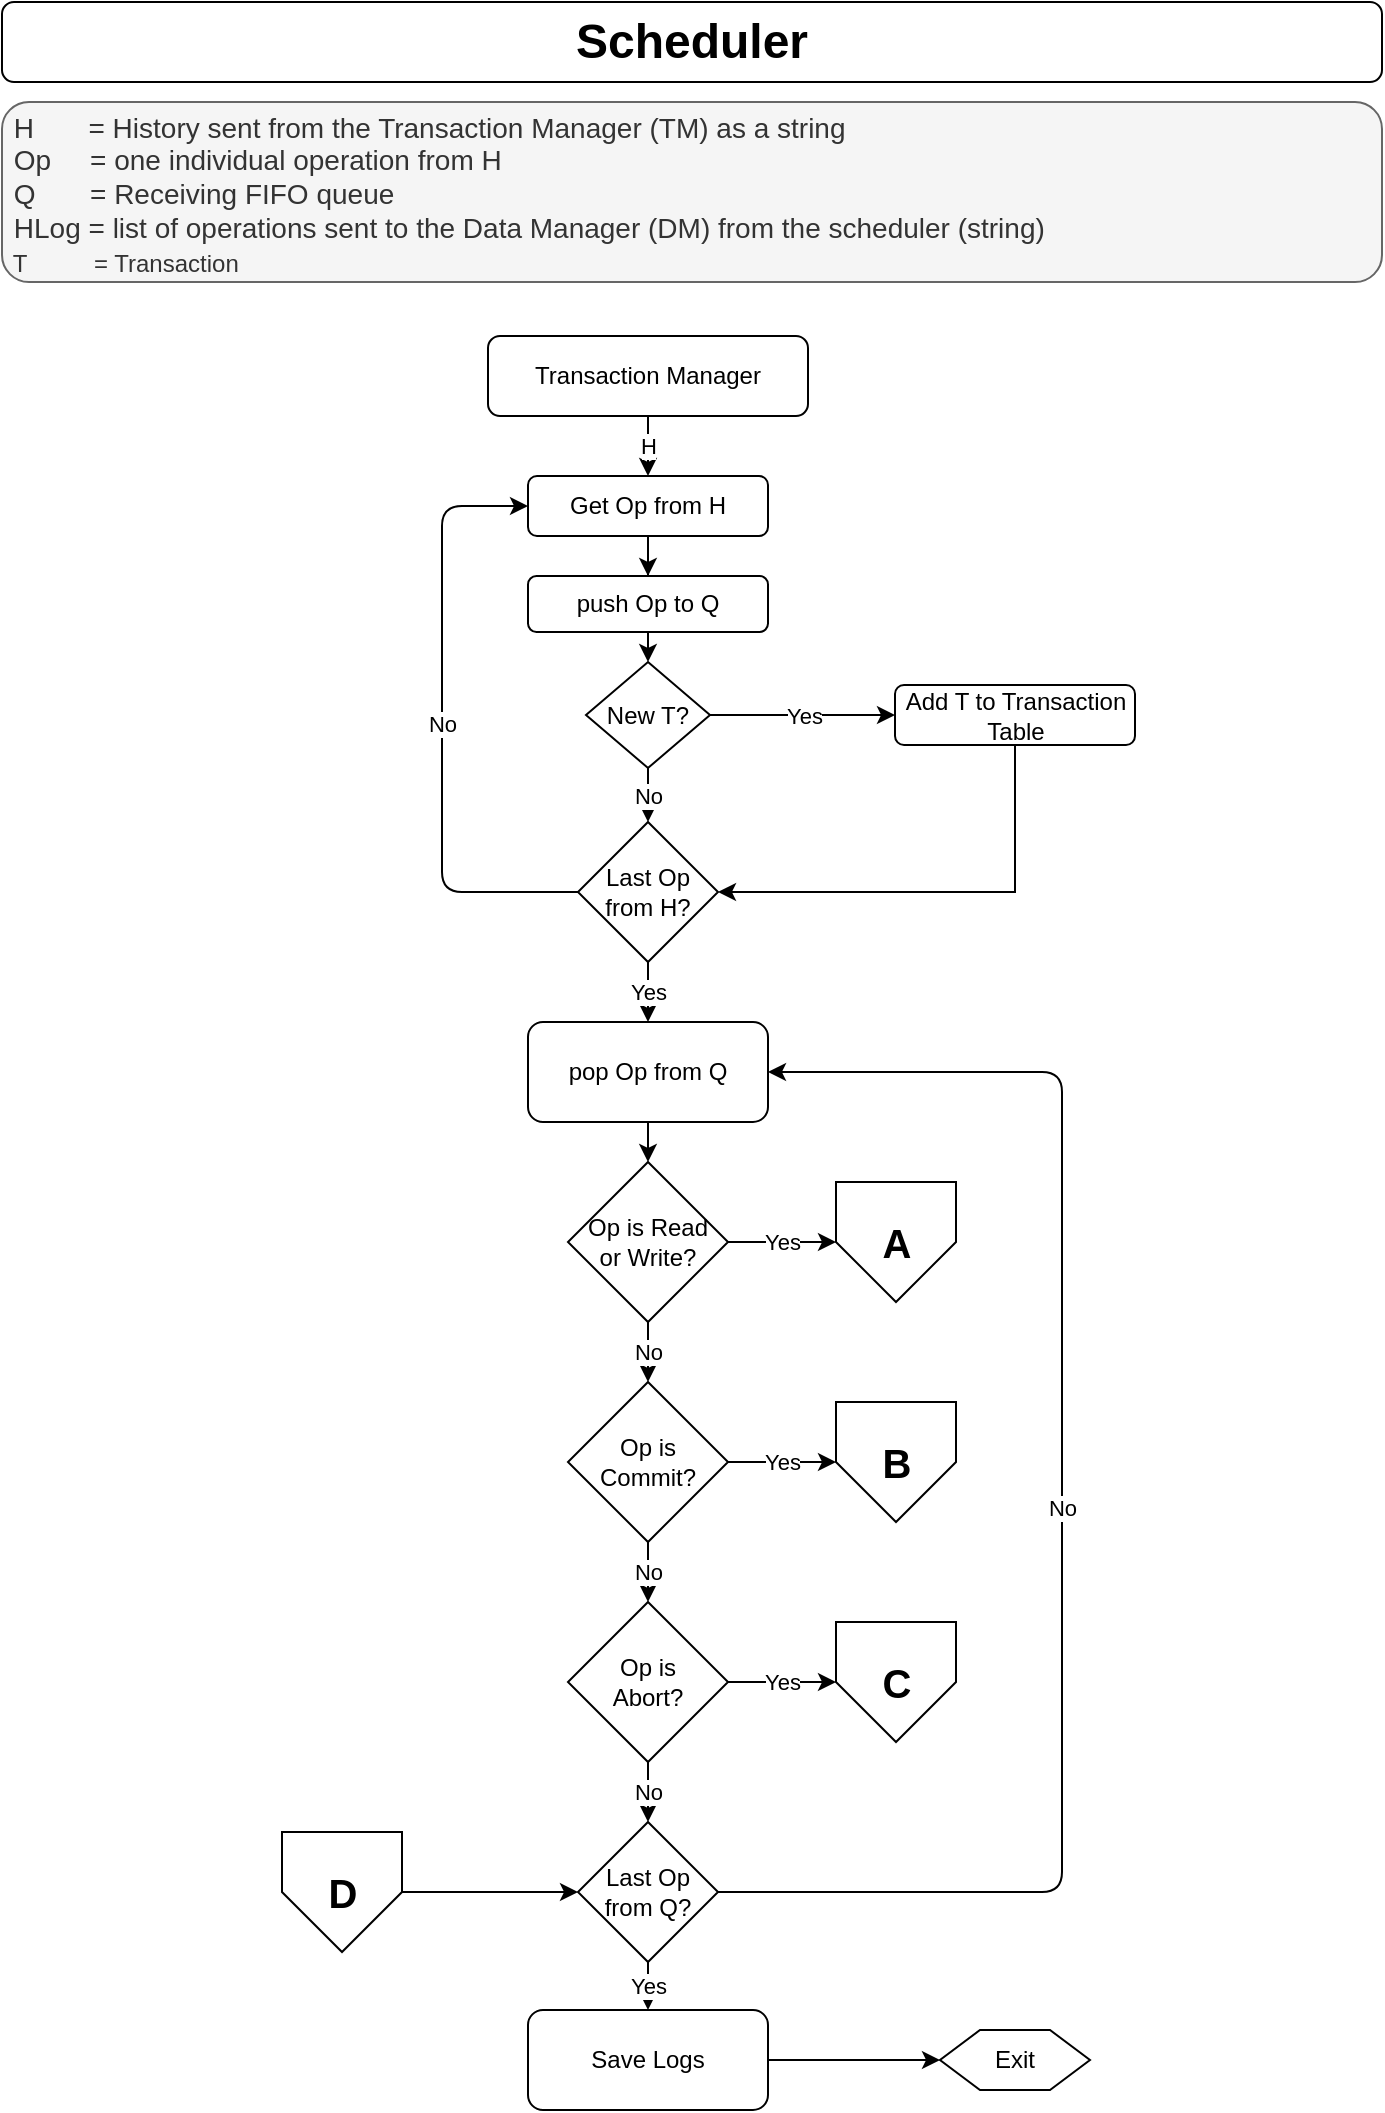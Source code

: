 <mxfile version="13.9.7" type="github">
  <diagram id="C5RBs43oDa-KdzZeNtuy" name="Page-1">
    <mxGraphModel dx="831" dy="515" grid="1" gridSize="10" guides="1" tooltips="1" connect="1" arrows="1" fold="1" page="1" pageScale="1" pageWidth="827" pageHeight="1169" math="0" shadow="0">
      <root>
        <mxCell id="WIyWlLk6GJQsqaUBKTNV-0" />
        <mxCell id="WIyWlLk6GJQsqaUBKTNV-1" parent="WIyWlLk6GJQsqaUBKTNV-0" />
        <mxCell id="MxyfuENbYduMKJOF5cX6-17" value="Scheduler" style="rounded=1;whiteSpace=wrap;html=1;fontSize=24;glass=0;strokeWidth=1;shadow=0;fontStyle=1" parent="WIyWlLk6GJQsqaUBKTNV-1" vertex="1">
          <mxGeometry x="80" y="40" width="690" height="40" as="geometry" />
        </mxCell>
        <mxCell id="MxyfuENbYduMKJOF5cX6-45" value="&amp;nbsp;H&amp;nbsp; &amp;nbsp; &amp;nbsp; &amp;nbsp;= History sent from the Transaction Manager (TM) as a string&lt;br&gt;&amp;nbsp;Op&amp;nbsp; &amp;nbsp; &amp;nbsp;= one individual operation from H&lt;br&gt;&amp;nbsp;Q&amp;nbsp; &amp;nbsp; &amp;nbsp; &amp;nbsp;= Receiving FIFO queue&lt;br&gt;&amp;nbsp;HLog = list of operations sent to the Data Manager (DM) from the scheduler (string)&lt;br&gt;&lt;span style=&quot;text-align: center ; font-size: 12px&quot;&gt;&lt;font style=&quot;font-size: 12px&quot;&gt;&amp;nbsp;T&amp;nbsp; &amp;nbsp; &amp;nbsp; &amp;nbsp; &amp;nbsp; = Transaction&lt;br&gt;&lt;/font&gt;&lt;/span&gt;" style="text;html=1;align=left;verticalAlign=middle;whiteSpace=wrap;rounded=1;fontSize=14;labelBorderColor=none;spacingTop=2;spacingLeft=0;spacingBottom=0;spacingRight=0;spacing=2;perimeterSpacing=0;strokeWidth=1;labelPadding=-1;fillColor=#f5f5f5;strokeColor=#666666;fontColor=#333333;" parent="WIyWlLk6GJQsqaUBKTNV-1" vertex="1">
          <mxGeometry x="80" y="90" width="690" height="90" as="geometry" />
        </mxCell>
        <mxCell id="WIyWlLk6GJQsqaUBKTNV-3" value="Transaction Manager" style="rounded=1;whiteSpace=wrap;html=1;fontSize=12;glass=0;strokeWidth=1;shadow=0;container=0;" parent="WIyWlLk6GJQsqaUBKTNV-1" vertex="1">
          <mxGeometry x="323" y="207" width="160" height="40" as="geometry" />
        </mxCell>
        <mxCell id="jcFwn0k5lUS_TI383dsa-9" value="Get Op from H" style="rounded=1;whiteSpace=wrap;html=1;fontSize=12;glass=0;strokeWidth=1;shadow=0;container=0;" parent="WIyWlLk6GJQsqaUBKTNV-1" vertex="1">
          <mxGeometry x="343" y="277" width="120" height="30" as="geometry" />
        </mxCell>
        <mxCell id="jcFwn0k5lUS_TI383dsa-33" value="Exit" style="shape=hexagon;perimeter=hexagonPerimeter2;whiteSpace=wrap;html=1;fixedSize=1;align=center;container=0;" parent="WIyWlLk6GJQsqaUBKTNV-1" vertex="1">
          <mxGeometry x="549" y="1054" width="75" height="30" as="geometry" />
        </mxCell>
        <mxCell id="ZSIssIE1yZMaLI59TzmF-0" value="" style="endArrow=classic;html=1;" edge="1" parent="WIyWlLk6GJQsqaUBKTNV-1" source="WIyWlLk6GJQsqaUBKTNV-3" target="jcFwn0k5lUS_TI383dsa-9">
          <mxGeometry x="300" y="249" as="geometry">
            <mxPoint x="480" y="349" as="sourcePoint" />
            <mxPoint x="580" y="349" as="targetPoint" />
          </mxGeometry>
        </mxCell>
        <mxCell id="ZSIssIE1yZMaLI59TzmF-1" value="H" style="edgeLabel;resizable=0;html=1;align=center;verticalAlign=middle;container=0;" connectable="0" vertex="1" parent="ZSIssIE1yZMaLI59TzmF-0">
          <mxGeometry relative="1" as="geometry" />
        </mxCell>
        <mxCell id="ZSIssIE1yZMaLI59TzmF-2" value="pop Op from Q" style="rounded=1;whiteSpace=wrap;html=1;fontSize=12;glass=0;strokeWidth=1;shadow=0;container=0;" vertex="1" parent="WIyWlLk6GJQsqaUBKTNV-1">
          <mxGeometry x="343" y="550" width="120" height="50" as="geometry" />
        </mxCell>
        <mxCell id="ZSIssIE1yZMaLI59TzmF-4" value="" style="endArrow=classic;html=1;entryX=0;entryY=0.5;entryDx=0;entryDy=0;exitX=1;exitY=0.5;exitDx=0;exitDy=0;" edge="1" parent="WIyWlLk6GJQsqaUBKTNV-1" source="ZSIssIE1yZMaLI59TzmF-25" target="jcFwn0k5lUS_TI383dsa-33">
          <mxGeometry x="300" y="416" width="50" height="50" as="geometry">
            <mxPoint x="403" y="1094" as="sourcePoint" />
            <mxPoint x="413" y="1042" as="targetPoint" />
          </mxGeometry>
        </mxCell>
        <mxCell id="ZSIssIE1yZMaLI59TzmF-5" value="push Op to Q" style="rounded=1;whiteSpace=wrap;html=1;fontSize=12;glass=0;strokeWidth=1;shadow=0;container=0;" vertex="1" parent="WIyWlLk6GJQsqaUBKTNV-1">
          <mxGeometry x="343" y="327" width="120" height="28" as="geometry" />
        </mxCell>
        <mxCell id="ZSIssIE1yZMaLI59TzmF-9" style="edgeStyle=orthogonalEdgeStyle;rounded=0;orthogonalLoop=1;jettySize=auto;html=1;exitX=0.5;exitY=1;exitDx=0;exitDy=0;" edge="1" parent="WIyWlLk6GJQsqaUBKTNV-1" source="jcFwn0k5lUS_TI383dsa-9" target="ZSIssIE1yZMaLI59TzmF-5">
          <mxGeometry x="300" y="249" as="geometry" />
        </mxCell>
        <mxCell id="ZSIssIE1yZMaLI59TzmF-6" value="Last Op from H?" style="rhombus;whiteSpace=wrap;html=1;container=0;" vertex="1" parent="WIyWlLk6GJQsqaUBKTNV-1">
          <mxGeometry x="368" y="450" width="70" height="70" as="geometry" />
        </mxCell>
        <mxCell id="ZSIssIE1yZMaLI59TzmF-10" style="edgeStyle=orthogonalEdgeStyle;rounded=0;orthogonalLoop=1;jettySize=auto;html=1;entryX=1;entryY=0.5;entryDx=0;entryDy=0;exitX=0.5;exitY=1;exitDx=0;exitDy=0;" edge="1" parent="WIyWlLk6GJQsqaUBKTNV-1" source="ZSIssIE1yZMaLI59TzmF-63" target="ZSIssIE1yZMaLI59TzmF-6">
          <mxGeometry x="310" y="280" as="geometry">
            <mxPoint x="690" y="390" as="sourcePoint" />
            <mxPoint x="710" y="360" as="targetPoint" />
            <Array as="points">
              <mxPoint x="587" y="485" />
            </Array>
          </mxGeometry>
        </mxCell>
        <mxCell id="ZSIssIE1yZMaLI59TzmF-12" value="" style="endArrow=classic;html=1;exitX=0.5;exitY=1;exitDx=0;exitDy=0;entryX=0.5;entryY=0;entryDx=0;entryDy=0;edgeStyle=orthogonalEdgeStyle;" edge="1" parent="WIyWlLk6GJQsqaUBKTNV-1" source="ZSIssIE1yZMaLI59TzmF-6" target="ZSIssIE1yZMaLI59TzmF-2">
          <mxGeometry x="300" y="250" as="geometry">
            <mxPoint x="480" y="660" as="sourcePoint" />
            <mxPoint x="580" y="660" as="targetPoint" />
            <Array as="points" />
          </mxGeometry>
        </mxCell>
        <mxCell id="ZSIssIE1yZMaLI59TzmF-13" value="Yes" style="edgeLabel;resizable=0;html=1;align=center;verticalAlign=middle;container=0;" connectable="0" vertex="1" parent="ZSIssIE1yZMaLI59TzmF-12">
          <mxGeometry relative="1" as="geometry" />
        </mxCell>
        <mxCell id="ZSIssIE1yZMaLI59TzmF-16" value="" style="endArrow=classic;html=1;exitX=0;exitY=0.5;exitDx=0;exitDy=0;edgeStyle=orthogonalEdgeStyle;entryX=0;entryY=0.5;entryDx=0;entryDy=0;" edge="1" parent="WIyWlLk6GJQsqaUBKTNV-1" source="ZSIssIE1yZMaLI59TzmF-6" target="jcFwn0k5lUS_TI383dsa-9">
          <mxGeometry x="300" y="250" as="geometry">
            <mxPoint x="480" y="560" as="sourcePoint" />
            <mxPoint x="230" y="515" as="targetPoint" />
            <Array as="points">
              <mxPoint x="300" y="485" />
              <mxPoint x="300" y="292" />
            </Array>
          </mxGeometry>
        </mxCell>
        <mxCell id="ZSIssIE1yZMaLI59TzmF-17" value="No" style="edgeLabel;resizable=0;html=1;align=center;verticalAlign=middle;container=0;" connectable="0" vertex="1" parent="ZSIssIE1yZMaLI59TzmF-16">
          <mxGeometry relative="1" as="geometry" />
        </mxCell>
        <mxCell id="ZSIssIE1yZMaLI59TzmF-22" style="edgeStyle=orthogonalEdgeStyle;rounded=0;orthogonalLoop=1;jettySize=auto;html=1;exitX=0.5;exitY=1;exitDx=0;exitDy=0;entryX=0.5;entryY=0;entryDx=0;entryDy=0;" edge="1" parent="WIyWlLk6GJQsqaUBKTNV-1" source="ZSIssIE1yZMaLI59TzmF-2" target="ZSIssIE1yZMaLI59TzmF-31">
          <mxGeometry x="300" y="250" as="geometry" />
        </mxCell>
        <mxCell id="ZSIssIE1yZMaLI59TzmF-19" value="Last Op from Q?" style="rhombus;whiteSpace=wrap;html=1;container=0;" vertex="1" parent="WIyWlLk6GJQsqaUBKTNV-1">
          <mxGeometry x="368" y="950" width="70" height="70" as="geometry" />
        </mxCell>
        <mxCell id="ZSIssIE1yZMaLI59TzmF-20" value="" style="endArrow=classic;html=1;exitX=1;exitY=0.5;exitDx=0;exitDy=0;entryX=1;entryY=0.5;entryDx=0;entryDy=0;edgeStyle=orthogonalEdgeStyle;" edge="1" parent="WIyWlLk6GJQsqaUBKTNV-1" source="ZSIssIE1yZMaLI59TzmF-19" target="ZSIssIE1yZMaLI59TzmF-2">
          <mxGeometry x="300" y="250" as="geometry">
            <mxPoint x="480" y="560" as="sourcePoint" />
            <mxPoint x="580" y="560" as="targetPoint" />
            <Array as="points">
              <mxPoint x="610" y="985" />
              <mxPoint x="610" y="575" />
            </Array>
          </mxGeometry>
        </mxCell>
        <mxCell id="ZSIssIE1yZMaLI59TzmF-21" value="No" style="edgeLabel;resizable=0;html=1;align=center;verticalAlign=middle;container=0;" connectable="0" vertex="1" parent="ZSIssIE1yZMaLI59TzmF-20">
          <mxGeometry relative="1" as="geometry" />
        </mxCell>
        <mxCell id="ZSIssIE1yZMaLI59TzmF-25" value="Save Logs" style="rounded=1;whiteSpace=wrap;html=1;fontSize=12;glass=0;strokeWidth=1;shadow=0;container=0;" vertex="1" parent="WIyWlLk6GJQsqaUBKTNV-1">
          <mxGeometry x="343" y="1044" width="120" height="50" as="geometry" />
        </mxCell>
        <mxCell id="ZSIssIE1yZMaLI59TzmF-26" value="" style="endArrow=classic;html=1;exitX=0.5;exitY=1;exitDx=0;exitDy=0;edgeStyle=orthogonalEdgeStyle;entryX=0.5;entryY=0;entryDx=0;entryDy=0;" edge="1" parent="WIyWlLk6GJQsqaUBKTNV-1" source="ZSIssIE1yZMaLI59TzmF-19" target="ZSIssIE1yZMaLI59TzmF-25">
          <mxGeometry x="300" y="416" as="geometry">
            <mxPoint x="403" y="1006" as="sourcePoint" />
            <mxPoint x="440" y="1030" as="targetPoint" />
          </mxGeometry>
        </mxCell>
        <mxCell id="ZSIssIE1yZMaLI59TzmF-27" value="Yes" style="edgeLabel;resizable=0;html=1;align=center;verticalAlign=middle;container=0;" connectable="0" vertex="1" parent="ZSIssIE1yZMaLI59TzmF-26">
          <mxGeometry relative="1" as="geometry" />
        </mxCell>
        <mxCell id="ZSIssIE1yZMaLI59TzmF-31" value="Op is Read &lt;br&gt;or Write?" style="rhombus;whiteSpace=wrap;html=1;container=0;" vertex="1" parent="WIyWlLk6GJQsqaUBKTNV-1">
          <mxGeometry x="363" y="620" width="80" height="80" as="geometry" />
        </mxCell>
        <mxCell id="ZSIssIE1yZMaLI59TzmF-34" value="" style="endArrow=classic;html=1;exitX=1;exitY=0.5;exitDx=0;exitDy=0;edgeStyle=orthogonalEdgeStyle;entryX=0;entryY=0.5;entryDx=0;entryDy=0;" edge="1" parent="WIyWlLk6GJQsqaUBKTNV-1" source="ZSIssIE1yZMaLI59TzmF-31" target="ZSIssIE1yZMaLI59TzmF-51">
          <mxGeometry x="750" y="395" as="geometry">
            <mxPoint x="818" y="660" as="sourcePoint" />
            <mxPoint x="760" y="410" as="targetPoint" />
            <Array as="points">
              <mxPoint x="460" y="660" />
              <mxPoint x="460" y="660" />
            </Array>
          </mxGeometry>
        </mxCell>
        <mxCell id="ZSIssIE1yZMaLI59TzmF-35" value="Yes" style="edgeLabel;resizable=0;html=1;align=center;verticalAlign=middle;container=0;" connectable="0" vertex="1" parent="ZSIssIE1yZMaLI59TzmF-34">
          <mxGeometry relative="1" as="geometry" />
        </mxCell>
        <mxCell id="ZSIssIE1yZMaLI59TzmF-37" value="Op is &lt;br&gt;Commit?" style="rhombus;whiteSpace=wrap;html=1;container=0;" vertex="1" parent="WIyWlLk6GJQsqaUBKTNV-1">
          <mxGeometry x="363" y="730" width="80" height="80" as="geometry" />
        </mxCell>
        <mxCell id="ZSIssIE1yZMaLI59TzmF-41" value="Op is &lt;br&gt;Abort?" style="rhombus;whiteSpace=wrap;html=1;container=0;" vertex="1" parent="WIyWlLk6GJQsqaUBKTNV-1">
          <mxGeometry x="363" y="840" width="80" height="80" as="geometry" />
        </mxCell>
        <mxCell id="ZSIssIE1yZMaLI59TzmF-42" value="" style="endArrow=classic;html=1;exitX=1;exitY=0.5;exitDx=0;exitDy=0;edgeStyle=orthogonalEdgeStyle;entryX=0;entryY=0.5;entryDx=0;entryDy=0;" edge="1" parent="WIyWlLk6GJQsqaUBKTNV-1" source="ZSIssIE1yZMaLI59TzmF-41" target="ZSIssIE1yZMaLI59TzmF-55">
          <mxGeometry x="750" y="635" as="geometry">
            <mxPoint x="818" y="900" as="sourcePoint" />
            <mxPoint x="460" y="920" as="targetPoint" />
            <Array as="points" />
          </mxGeometry>
        </mxCell>
        <mxCell id="ZSIssIE1yZMaLI59TzmF-43" value="Yes" style="edgeLabel;resizable=0;html=1;align=center;verticalAlign=middle;container=0;" connectable="0" vertex="1" parent="ZSIssIE1yZMaLI59TzmF-42">
          <mxGeometry relative="1" as="geometry" />
        </mxCell>
        <mxCell id="ZSIssIE1yZMaLI59TzmF-45" value="" style="endArrow=classic;html=1;edgeStyle=orthogonalEdgeStyle;entryX=0.5;entryY=0;entryDx=0;entryDy=0;exitX=0.5;exitY=1;exitDx=0;exitDy=0;" edge="1" parent="WIyWlLk6GJQsqaUBKTNV-1" source="ZSIssIE1yZMaLI59TzmF-31" target="ZSIssIE1yZMaLI59TzmF-37">
          <mxGeometry x="589" y="337.06" as="geometry">
            <mxPoint x="250" y="720" as="sourcePoint" />
            <mxPoint x="690" y="450" as="targetPoint" />
            <Array as="points" />
          </mxGeometry>
        </mxCell>
        <mxCell id="ZSIssIE1yZMaLI59TzmF-46" value="No" style="edgeLabel;resizable=0;html=1;align=center;verticalAlign=middle;container=0;" connectable="0" vertex="1" parent="ZSIssIE1yZMaLI59TzmF-45">
          <mxGeometry relative="1" as="geometry" />
        </mxCell>
        <mxCell id="ZSIssIE1yZMaLI59TzmF-47" value="" style="endArrow=classic;html=1;edgeStyle=orthogonalEdgeStyle;entryX=0.5;entryY=0;entryDx=0;entryDy=0;exitX=0.5;exitY=1;exitDx=0;exitDy=0;" edge="1" parent="WIyWlLk6GJQsqaUBKTNV-1" source="ZSIssIE1yZMaLI59TzmF-37" target="ZSIssIE1yZMaLI59TzmF-41">
          <mxGeometry x="599" y="347.06" as="geometry">
            <mxPoint x="460" y="760" as="sourcePoint" />
            <mxPoint x="450" y="770" as="targetPoint" />
            <Array as="points" />
          </mxGeometry>
        </mxCell>
        <mxCell id="ZSIssIE1yZMaLI59TzmF-48" value="No" style="edgeLabel;resizable=0;html=1;align=center;verticalAlign=middle;container=0;" connectable="0" vertex="1" parent="ZSIssIE1yZMaLI59TzmF-47">
          <mxGeometry relative="1" as="geometry" />
        </mxCell>
        <mxCell id="ZSIssIE1yZMaLI59TzmF-49" value="" style="endArrow=classic;html=1;edgeStyle=orthogonalEdgeStyle;entryX=0.5;entryY=0;entryDx=0;entryDy=0;exitX=0.5;exitY=1;exitDx=0;exitDy=0;" edge="1" parent="WIyWlLk6GJQsqaUBKTNV-1" source="ZSIssIE1yZMaLI59TzmF-41" target="ZSIssIE1yZMaLI59TzmF-19">
          <mxGeometry x="598.76" y="467.06" as="geometry">
            <mxPoint x="480" y="910" as="sourcePoint" />
            <mxPoint x="470" y="900" as="targetPoint" />
            <Array as="points" />
          </mxGeometry>
        </mxCell>
        <mxCell id="ZSIssIE1yZMaLI59TzmF-50" value="No" style="edgeLabel;resizable=0;html=1;align=center;verticalAlign=middle;container=0;" connectable="0" vertex="1" parent="ZSIssIE1yZMaLI59TzmF-49">
          <mxGeometry relative="1" as="geometry" />
        </mxCell>
        <mxCell id="ZSIssIE1yZMaLI59TzmF-51" value="A" style="verticalLabelPosition=middle;verticalAlign=middle;html=1;shape=offPageConnector;rounded=0;size=0.5;labelPosition=center;align=center;fontSize=20;fontStyle=1" vertex="1" parent="WIyWlLk6GJQsqaUBKTNV-1">
          <mxGeometry x="497" y="630" width="60" height="60" as="geometry" />
        </mxCell>
        <mxCell id="ZSIssIE1yZMaLI59TzmF-55" value="C" style="verticalLabelPosition=middle;verticalAlign=middle;html=1;shape=offPageConnector;rounded=0;size=0.5;fontStyle=1;fontSize=20;labelPosition=center;align=center;" vertex="1" parent="WIyWlLk6GJQsqaUBKTNV-1">
          <mxGeometry x="497" y="850" width="60" height="60" as="geometry" />
        </mxCell>
        <mxCell id="ZSIssIE1yZMaLI59TzmF-54" value="B" style="verticalLabelPosition=middle;verticalAlign=middle;html=1;shape=offPageConnector;rounded=0;size=0.5;labelPosition=center;align=center;fontStyle=1;fontSize=20;" vertex="1" parent="WIyWlLk6GJQsqaUBKTNV-1">
          <mxGeometry x="497" y="740" width="60" height="60" as="geometry" />
        </mxCell>
        <mxCell id="ZSIssIE1yZMaLI59TzmF-56" value="" style="endArrow=classic;html=1;exitX=1;exitY=0.5;exitDx=0;exitDy=0;edgeStyle=orthogonalEdgeStyle;" edge="1" parent="WIyWlLk6GJQsqaUBKTNV-1" source="ZSIssIE1yZMaLI59TzmF-37" target="ZSIssIE1yZMaLI59TzmF-54">
          <mxGeometry x="750" y="515" as="geometry">
            <mxPoint x="443" y="740" as="sourcePoint" />
            <mxPoint x="760" y="530" as="targetPoint" />
            <Array as="points" />
          </mxGeometry>
        </mxCell>
        <mxCell id="ZSIssIE1yZMaLI59TzmF-57" value="Yes" style="edgeLabel;resizable=0;html=1;align=center;verticalAlign=middle;container=0;" connectable="0" vertex="1" parent="ZSIssIE1yZMaLI59TzmF-56">
          <mxGeometry relative="1" as="geometry" />
        </mxCell>
        <mxCell id="ZSIssIE1yZMaLI59TzmF-60" value="D" style="verticalLabelPosition=middle;verticalAlign=middle;html=1;shape=offPageConnector;rounded=0;size=0.5;labelPosition=center;align=center;fontSize=20;fontStyle=1" vertex="1" parent="WIyWlLk6GJQsqaUBKTNV-1">
          <mxGeometry x="220" y="955" width="60" height="60" as="geometry" />
        </mxCell>
        <mxCell id="ZSIssIE1yZMaLI59TzmF-61" style="edgeStyle=orthogonalEdgeStyle;rounded=0;orthogonalLoop=1;jettySize=auto;html=1;exitX=1;exitY=0.5;exitDx=0;exitDy=0;entryX=0;entryY=0.5;entryDx=0;entryDy=0;" edge="1" parent="WIyWlLk6GJQsqaUBKTNV-1" source="ZSIssIE1yZMaLI59TzmF-60" target="ZSIssIE1yZMaLI59TzmF-19">
          <mxGeometry x="310" y="260" as="geometry">
            <mxPoint x="413" y="410" as="sourcePoint" />
            <mxPoint x="413" y="430" as="targetPoint" />
            <Array as="points" />
          </mxGeometry>
        </mxCell>
        <mxCell id="ZSIssIE1yZMaLI59TzmF-62" value="New T?" style="rhombus;whiteSpace=wrap;html=1;container=0;" vertex="1" parent="WIyWlLk6GJQsqaUBKTNV-1">
          <mxGeometry x="372" y="370" width="62" height="53" as="geometry" />
        </mxCell>
        <mxCell id="ZSIssIE1yZMaLI59TzmF-63" value="Add T to Transaction Table" style="rounded=1;whiteSpace=wrap;html=1;fontSize=12;glass=0;strokeWidth=1;shadow=0;container=0;" vertex="1" parent="WIyWlLk6GJQsqaUBKTNV-1">
          <mxGeometry x="526.5" y="381.5" width="120" height="30" as="geometry" />
        </mxCell>
        <mxCell id="ZSIssIE1yZMaLI59TzmF-64" style="edgeStyle=orthogonalEdgeStyle;rounded=0;orthogonalLoop=1;jettySize=auto;html=1;entryX=0.5;entryY=0;entryDx=0;entryDy=0;exitX=0.5;exitY=1;exitDx=0;exitDy=0;" edge="1" parent="WIyWlLk6GJQsqaUBKTNV-1" source="ZSIssIE1yZMaLI59TzmF-5" target="ZSIssIE1yZMaLI59TzmF-62">
          <mxGeometry x="310" y="259" as="geometry">
            <mxPoint x="490" y="360" as="sourcePoint" />
            <mxPoint x="413" y="337" as="targetPoint" />
            <Array as="points">
              <mxPoint x="403" y="355" />
              <mxPoint x="403" y="355" />
            </Array>
          </mxGeometry>
        </mxCell>
        <mxCell id="ZSIssIE1yZMaLI59TzmF-65" value="" style="endArrow=classic;html=1;exitX=1;exitY=0.5;exitDx=0;exitDy=0;entryX=0;entryY=0.5;entryDx=0;entryDy=0;edgeStyle=orthogonalEdgeStyle;" edge="1" parent="WIyWlLk6GJQsqaUBKTNV-1" source="ZSIssIE1yZMaLI59TzmF-62" target="ZSIssIE1yZMaLI59TzmF-63">
          <mxGeometry x="310" y="260" as="geometry">
            <mxPoint x="413" y="500" as="sourcePoint" />
            <mxPoint x="413" y="530" as="targetPoint" />
            <Array as="points" />
          </mxGeometry>
        </mxCell>
        <mxCell id="ZSIssIE1yZMaLI59TzmF-66" value="Yes" style="edgeLabel;resizable=0;html=1;align=center;verticalAlign=middle;container=0;" connectable="0" vertex="1" parent="ZSIssIE1yZMaLI59TzmF-65">
          <mxGeometry relative="1" as="geometry" />
        </mxCell>
        <mxCell id="ZSIssIE1yZMaLI59TzmF-67" value="" style="endArrow=classic;html=1;exitX=0.5;exitY=1;exitDx=0;exitDy=0;edgeStyle=orthogonalEdgeStyle;entryX=0.5;entryY=0;entryDx=0;entryDy=0;" edge="1" parent="WIyWlLk6GJQsqaUBKTNV-1" source="ZSIssIE1yZMaLI59TzmF-62" target="ZSIssIE1yZMaLI59TzmF-6">
          <mxGeometry x="310" y="260" as="geometry">
            <mxPoint x="378" y="465" as="sourcePoint" />
            <mxPoint x="353" y="302" as="targetPoint" />
            <Array as="points">
              <mxPoint x="403" y="430" />
              <mxPoint x="403" y="430" />
            </Array>
          </mxGeometry>
        </mxCell>
        <mxCell id="ZSIssIE1yZMaLI59TzmF-68" value="No" style="edgeLabel;resizable=0;html=1;align=center;verticalAlign=middle;container=0;" connectable="0" vertex="1" parent="ZSIssIE1yZMaLI59TzmF-67">
          <mxGeometry relative="1" as="geometry" />
        </mxCell>
      </root>
    </mxGraphModel>
  </diagram>
</mxfile>

